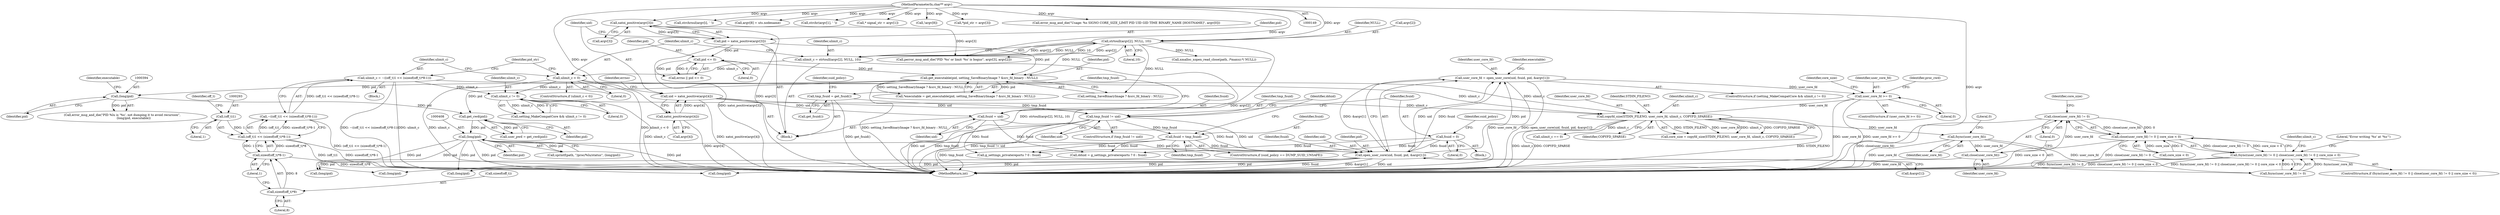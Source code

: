 digraph "0_abrt_8939398b82006ba1fec4ed491339fc075f43fc7c_1@API" {
"1001172" [label="(Call,close(user_core_fd) != 0)"];
"1001173" [label="(Call,close(user_core_fd))"];
"1001168" [label="(Call,fsync(user_core_fd))"];
"1001160" [label="(Call,copyfd_size(STDIN_FILENO, user_core_fd, ulimit_c, COPYFD_SPARSE))"];
"1001153" [label="(Call,user_core_fd >= 0)"];
"1000463" [label="(Call,user_core_fd = open_user_core(uid, fsuid, pid, &argv[1]))"];
"1000465" [label="(Call,open_user_core(uid, fsuid, pid, &argv[1]))"];
"1000428" [label="(Call,tmp_fsuid != uid)"];
"1000420" [label="(Call,tmp_fsuid = get_fsuid())"];
"1000315" [label="(Call,uid = xatoi_positive(argv[4]))"];
"1000317" [label="(Call,xatoi_positive(argv[4]))"];
"1000151" [label="(MethodParameterIn,char** argv)"];
"1000439" [label="(Call,fsuid = tmp_fsuid)"];
"1000432" [label="(Call,fsuid = 0)"];
"1000416" [label="(Call,fsuid = uid)"];
"1000407" [label="(Call,(long)pid)"];
"1000399" [label="(Call,get_cwd(pid))"];
"1000377" [label="(Call,get_executable(pid, setting_SaveBinaryImage ? &src_fd_binary : NULL))"];
"1000308" [label="(Call,pid = xatoi_positive(argv[3]))"];
"1000310" [label="(Call,xatoi_positive(argv[3]))"];
"1000324" [label="(Call,pid <= 0)"];
"1000277" [label="(Call,strtoull(argv[2], NULL, 10))"];
"1000393" [label="(Call,(long)pid)"];
"1000460" [label="(Call,ulimit_c != 0)"];
"1000284" [label="(Call,ulimit_c < 0)"];
"1000275" [label="(Call,ulimit_c = strtoull(argv[2], NULL, 10))"];
"1000288" [label="(Call,ulimit_c = ~((off_t)1 << (sizeof(off_t)*8-1)))"];
"1000290" [label="(Call,~((off_t)1 << (sizeof(off_t)*8-1)))"];
"1000291" [label="(Call,(off_t)1 << (sizeof(off_t)*8-1))"];
"1000292" [label="(Call,(off_t)1)"];
"1000295" [label="(Call,sizeof(off_t)*8-1)"];
"1000296" [label="(Call,sizeof(off_t)*8)"];
"1001171" [label="(Call,close(user_core_fd) != 0 || core_size < 0)"];
"1001166" [label="(Call,fsync(user_core_fd) != 0 || close(user_core_fd) != 0 || core_size < 0)"];
"1000316" [label="(Identifier,uid)"];
"1001175" [label="(Literal,0)"];
"1001160" [label="(Call,copyfd_size(STDIN_FILENO, user_core_fd, ulimit_c, COPYFD_SPARSE))"];
"1000480" [label="(Call,(long)pid)"];
"1000469" [label="(Call,&argv[1])"];
"1001200" [label="(Identifier,ulimit_c)"];
"1000645" [label="(Call,(long)pid)"];
"1000467" [label="(Identifier,fsuid)"];
"1000295" [label="(Call,sizeof(off_t)*8-1)"];
"1000308" [label="(Call,pid = xatoi_positive(argv[3]))"];
"1000458" [label="(Call,setting_MakeCompatCore && ulimit_c != 0)"];
"1000375" [label="(Call,*executable = get_executable(pid, setting_SaveBinaryImage ? &src_fd_binary : NULL))"];
"1001169" [label="(Identifier,user_core_fd)"];
"1000400" [label="(Identifier,pid)"];
"1000326" [label="(Literal,0)"];
"1000288" [label="(Call,ulimit_c = ~((off_t)1 << (sizeof(off_t)*8-1)))"];
"1000395" [label="(Identifier,pid)"];
"1000460" [label="(Call,ulimit_c != 0)"];
"1000453" [label="(Call,g_settings_privatereports ? 0 : fsuid)"];
"1000318" [label="(Call,argv[4])"];
"1000203" [label="(Call,strchrnul(argv[i], ' '))"];
"1000422" [label="(Call,get_fsuid())"];
"1000462" [label="(Literal,0)"];
"1000285" [label="(Identifier,ulimit_c)"];
"1000431" [label="(Block,)"];
"1000281" [label="(Identifier,NULL)"];
"1000277" [label="(Call,strtoull(argv[2], NULL, 10))"];
"1000378" [label="(Identifier,pid)"];
"1000361" [label="(Call,argv[8] = uts.nodename)"];
"1001170" [label="(Literal,0)"];
"1000184" [label="(Call,strchr(argv[1], ' '))"];
"1000396" [label="(Identifier,executable)"];
"1000420" [label="(Call,tmp_fsuid = get_fsuid())"];
"1001162" [label="(Identifier,user_core_fd)"];
"1001164" [label="(Identifier,COPYFD_SPARSE)"];
"1000618" [label="(Call,(long)pid)"];
"1000461" [label="(Identifier,ulimit_c)"];
"1000457" [label="(ControlStructure,if (setting_MakeCompatCore && ulimit_c != 0))"];
"1000278" [label="(Call,argv[2])"];
"1000429" [label="(Identifier,tmp_fsuid)"];
"1001171" [label="(Call,close(user_core_fd) != 0 || core_size < 0)"];
"1000151" [label="(MethodParameterIn,char** argv)"];
"1001165" [label="(ControlStructure,if (fsync(user_core_fd) != 0 || close(user_core_fd) != 0 || core_size < 0))"];
"1001161" [label="(Identifier,STDIN_FILENO)"];
"1000303" [label="(Identifier,pid_str)"];
"1000299" [label="(Literal,8)"];
"1001159" [label="(Identifier,core_size)"];
"1000322" [label="(Call,errno || pid <= 0)"];
"1000317" [label="(Call,xatoi_positive(argv[4]))"];
"1000310" [label="(Call,xatoi_positive(argv[3]))"];
"1000315" [label="(Call,uid = xatoi_positive(argv[4]))"];
"1000421" [label="(Identifier,tmp_fsuid)"];
"1000324" [label="(Call,pid <= 0)"];
"1000296" [label="(Call,sizeof(off_t)*8)"];
"1000451" [label="(Call,dduid = g_settings_privatereports ? 0 : fsuid)"];
"1000466" [label="(Identifier,uid)"];
"1000452" [label="(Identifier,dduid)"];
"1000425" [label="(Identifier,suid_policy)"];
"1000264" [label="(Call,* signal_str = argv[1])"];
"1000393" [label="(Call,(long)pid)"];
"1001163" [label="(Identifier,ulimit_c)"];
"1001177" [label="(Identifier,core_size)"];
"1000464" [label="(Identifier,user_core_fd)"];
"1000309" [label="(Identifier,pid)"];
"1000323" [label="(Identifier,errno)"];
"1000407" [label="(Call,(long)pid)"];
"1000289" [label="(Identifier,ulimit_c)"];
"1000353" [label="(Call,!argv[8])"];
"1000284" [label="(Call,ulimit_c < 0)"];
"1000416" [label="(Call,fsuid = uid)"];
"1000409" [label="(Identifier,pid)"];
"1001167" [label="(Call,fsync(user_core_fd) != 0)"];
"1001166" [label="(Call,fsync(user_core_fd) != 0 || close(user_core_fd) != 0 || core_size < 0)"];
"1001176" [label="(Call,core_size < 0)"];
"1000152" [label="(Block,)"];
"1001168" [label="(Call,fsync(user_core_fd))"];
"1000475" [label="(Identifier,executable)"];
"1001172" [label="(Call,close(user_core_fd) != 0)"];
"1000397" [label="(Call,user_pwd = get_cwd(pid))"];
"1000292" [label="(Call,(off_t)1)"];
"1000463" [label="(Call,user_core_fd = open_user_core(uid, fsuid, pid, &argv[1]))"];
"1000302" [label="(Call,*pid_str = argv[3])"];
"1000283" [label="(ControlStructure,if (ulimit_c < 0))"];
"1000297" [label="(Call,sizeof(off_t))"];
"1000294" [label="(Literal,1)"];
"1000276" [label="(Identifier,ulimit_c)"];
"1000291" [label="(Call,(off_t)1 << (sizeof(off_t)*8-1))"];
"1000439" [label="(Call,fsuid = tmp_fsuid)"];
"1000311" [label="(Call,argv[3])"];
"1000437" [label="(Identifier,suid_policy)"];
"1000465" [label="(Call,open_user_core(uid, fsuid, pid, &argv[1]))"];
"1000433" [label="(Identifier,fsuid)"];
"1000377" [label="(Call,get_executable(pid, setting_SaveBinaryImage ? &src_fd_binary : NULL))"];
"1000391" [label="(Call,error_msg_and_die(\"PID %lu is '%s', not dumping it to avoid recursion\",\n                        (long)pid, executable))"];
"1000325" [label="(Identifier,pid)"];
"1000428" [label="(Call,tmp_fsuid != uid)"];
"1000275" [label="(Call,ulimit_c = strtoull(argv[2], NULL, 10))"];
"1001158" [label="(Call,core_size = copyfd_size(STDIN_FILENO, user_core_fd, ulimit_c, COPYFD_SPARSE))"];
"1000282" [label="(Literal,10)"];
"1000178" [label="(Call,error_msg_and_die(\"Usage: %s SIGNO CORE_SIZE_LIMIT PID UID GID TIME BINARY_NAME [HOSTNAME]\", argv[0]))"];
"1001221" [label="(Call,(long)pid)"];
"1000290" [label="(Call,~((off_t)1 << (sizeof(off_t)*8-1)))"];
"1000404" [label="(Call,sprintf(path, \"/proc/%lu/status\", (long)pid))"];
"1001154" [label="(Identifier,user_core_fd)"];
"1000440" [label="(Identifier,fsuid)"];
"1000328" [label="(Call,perror_msg_and_die(\"PID '%s' or limit '%s' is bogus\", argv[3], argv[2]))"];
"1001231" [label="(Identifier,proc_cwd)"];
"1000379" [label="(Call,setting_SaveBinaryImage ? &src_fd_binary : NULL)"];
"1000468" [label="(Identifier,pid)"];
"1000298" [label="(Identifier,off_t)"];
"1000399" [label="(Call,get_cwd(pid))"];
"1000434" [label="(Literal,0)"];
"1000441" [label="(Identifier,tmp_fsuid)"];
"1001174" [label="(Identifier,user_core_fd)"];
"1000427" [label="(ControlStructure,if (tmp_fsuid != uid))"];
"1000300" [label="(Literal,1)"];
"1000430" [label="(Identifier,uid)"];
"1001152" [label="(ControlStructure,if (user_core_fd >= 0))"];
"1001181" [label="(Literal,\"Error writing '%s' at '%s'\")"];
"1000435" [label="(ControlStructure,if (suid_policy == DUMP_SUID_UNSAFE))"];
"1000287" [label="(Block,)"];
"1000432" [label="(Call,fsuid = 0)"];
"1000417" [label="(Identifier,fsuid)"];
"1001153" [label="(Call,user_core_fd >= 0)"];
"1000286" [label="(Literal,0)"];
"1001199" [label="(Call,ulimit_c == 0)"];
"1001237" [label="(MethodReturn,int)"];
"1000418" [label="(Identifier,uid)"];
"1001173" [label="(Call,close(user_core_fd))"];
"1000412" [label="(Call,xmalloc_xopen_read_close(path, /*maxsz:*/ NULL))"];
"1001155" [label="(Literal,0)"];
"1001172" -> "1001171"  [label="AST: "];
"1001172" -> "1001175"  [label="CFG: "];
"1001173" -> "1001172"  [label="AST: "];
"1001175" -> "1001172"  [label="AST: "];
"1001177" -> "1001172"  [label="CFG: "];
"1001171" -> "1001172"  [label="CFG: "];
"1001172" -> "1001237"  [label="DDG: close(user_core_fd)"];
"1001172" -> "1001171"  [label="DDG: close(user_core_fd)"];
"1001172" -> "1001171"  [label="DDG: 0"];
"1001173" -> "1001172"  [label="DDG: user_core_fd"];
"1001173" -> "1001174"  [label="CFG: "];
"1001174" -> "1001173"  [label="AST: "];
"1001175" -> "1001173"  [label="CFG: "];
"1001173" -> "1001237"  [label="DDG: user_core_fd"];
"1001168" -> "1001173"  [label="DDG: user_core_fd"];
"1001168" -> "1001167"  [label="AST: "];
"1001168" -> "1001169"  [label="CFG: "];
"1001169" -> "1001168"  [label="AST: "];
"1001170" -> "1001168"  [label="CFG: "];
"1001168" -> "1001237"  [label="DDG: user_core_fd"];
"1001168" -> "1001167"  [label="DDG: user_core_fd"];
"1001160" -> "1001168"  [label="DDG: user_core_fd"];
"1001160" -> "1001158"  [label="AST: "];
"1001160" -> "1001164"  [label="CFG: "];
"1001161" -> "1001160"  [label="AST: "];
"1001162" -> "1001160"  [label="AST: "];
"1001163" -> "1001160"  [label="AST: "];
"1001164" -> "1001160"  [label="AST: "];
"1001158" -> "1001160"  [label="CFG: "];
"1001160" -> "1001237"  [label="DDG: ulimit_c"];
"1001160" -> "1001237"  [label="DDG: COPYFD_SPARSE"];
"1001160" -> "1001237"  [label="DDG: STDIN_FILENO"];
"1001160" -> "1001158"  [label="DDG: STDIN_FILENO"];
"1001160" -> "1001158"  [label="DDG: user_core_fd"];
"1001160" -> "1001158"  [label="DDG: ulimit_c"];
"1001160" -> "1001158"  [label="DDG: COPYFD_SPARSE"];
"1001153" -> "1001160"  [label="DDG: user_core_fd"];
"1000460" -> "1001160"  [label="DDG: ulimit_c"];
"1000284" -> "1001160"  [label="DDG: ulimit_c"];
"1000288" -> "1001160"  [label="DDG: ulimit_c"];
"1001160" -> "1001199"  [label="DDG: ulimit_c"];
"1001153" -> "1001152"  [label="AST: "];
"1001153" -> "1001155"  [label="CFG: "];
"1001154" -> "1001153"  [label="AST: "];
"1001155" -> "1001153"  [label="AST: "];
"1001159" -> "1001153"  [label="CFG: "];
"1001231" -> "1001153"  [label="CFG: "];
"1001153" -> "1001237"  [label="DDG: user_core_fd"];
"1001153" -> "1001237"  [label="DDG: user_core_fd >= 0"];
"1000463" -> "1001153"  [label="DDG: user_core_fd"];
"1000463" -> "1000457"  [label="AST: "];
"1000463" -> "1000465"  [label="CFG: "];
"1000464" -> "1000463"  [label="AST: "];
"1000465" -> "1000463"  [label="AST: "];
"1000475" -> "1000463"  [label="CFG: "];
"1000463" -> "1001237"  [label="DDG: open_user_core(uid, fsuid, pid, &argv[1])"];
"1000463" -> "1001237"  [label="DDG: user_core_fd"];
"1000465" -> "1000463"  [label="DDG: uid"];
"1000465" -> "1000463"  [label="DDG: fsuid"];
"1000465" -> "1000463"  [label="DDG: pid"];
"1000465" -> "1000463"  [label="DDG: &argv[1]"];
"1000465" -> "1000469"  [label="CFG: "];
"1000466" -> "1000465"  [label="AST: "];
"1000467" -> "1000465"  [label="AST: "];
"1000468" -> "1000465"  [label="AST: "];
"1000469" -> "1000465"  [label="AST: "];
"1000465" -> "1001237"  [label="DDG: pid"];
"1000465" -> "1001237"  [label="DDG: fsuid"];
"1000465" -> "1001237"  [label="DDG: &argv[1]"];
"1000465" -> "1001237"  [label="DDG: uid"];
"1000428" -> "1000465"  [label="DDG: uid"];
"1000439" -> "1000465"  [label="DDG: fsuid"];
"1000432" -> "1000465"  [label="DDG: fsuid"];
"1000416" -> "1000465"  [label="DDG: fsuid"];
"1000407" -> "1000465"  [label="DDG: pid"];
"1000465" -> "1000480"  [label="DDG: pid"];
"1000465" -> "1000618"  [label="DDG: pid"];
"1000465" -> "1000645"  [label="DDG: pid"];
"1000465" -> "1001221"  [label="DDG: pid"];
"1000428" -> "1000427"  [label="AST: "];
"1000428" -> "1000430"  [label="CFG: "];
"1000429" -> "1000428"  [label="AST: "];
"1000430" -> "1000428"  [label="AST: "];
"1000433" -> "1000428"  [label="CFG: "];
"1000452" -> "1000428"  [label="CFG: "];
"1000428" -> "1001237"  [label="DDG: tmp_fsuid != uid"];
"1000428" -> "1001237"  [label="DDG: uid"];
"1000428" -> "1001237"  [label="DDG: tmp_fsuid"];
"1000420" -> "1000428"  [label="DDG: tmp_fsuid"];
"1000315" -> "1000428"  [label="DDG: uid"];
"1000428" -> "1000439"  [label="DDG: tmp_fsuid"];
"1000420" -> "1000152"  [label="AST: "];
"1000420" -> "1000422"  [label="CFG: "];
"1000421" -> "1000420"  [label="AST: "];
"1000422" -> "1000420"  [label="AST: "];
"1000425" -> "1000420"  [label="CFG: "];
"1000420" -> "1001237"  [label="DDG: get_fsuid()"];
"1000315" -> "1000152"  [label="AST: "];
"1000315" -> "1000317"  [label="CFG: "];
"1000316" -> "1000315"  [label="AST: "];
"1000317" -> "1000315"  [label="AST: "];
"1000323" -> "1000315"  [label="CFG: "];
"1000315" -> "1001237"  [label="DDG: xatoi_positive(argv[4])"];
"1000317" -> "1000315"  [label="DDG: argv[4]"];
"1000315" -> "1000416"  [label="DDG: uid"];
"1000317" -> "1000318"  [label="CFG: "];
"1000318" -> "1000317"  [label="AST: "];
"1000317" -> "1001237"  [label="DDG: argv[4]"];
"1000151" -> "1000317"  [label="DDG: argv"];
"1000151" -> "1000149"  [label="AST: "];
"1000151" -> "1001237"  [label="DDG: argv"];
"1000151" -> "1000178"  [label="DDG: argv"];
"1000151" -> "1000184"  [label="DDG: argv"];
"1000151" -> "1000203"  [label="DDG: argv"];
"1000151" -> "1000264"  [label="DDG: argv"];
"1000151" -> "1000277"  [label="DDG: argv"];
"1000151" -> "1000302"  [label="DDG: argv"];
"1000151" -> "1000310"  [label="DDG: argv"];
"1000151" -> "1000328"  [label="DDG: argv"];
"1000151" -> "1000353"  [label="DDG: argv"];
"1000151" -> "1000361"  [label="DDG: argv"];
"1000439" -> "1000435"  [label="AST: "];
"1000439" -> "1000441"  [label="CFG: "];
"1000440" -> "1000439"  [label="AST: "];
"1000441" -> "1000439"  [label="AST: "];
"1000452" -> "1000439"  [label="CFG: "];
"1000439" -> "1001237"  [label="DDG: tmp_fsuid"];
"1000439" -> "1000451"  [label="DDG: fsuid"];
"1000439" -> "1000453"  [label="DDG: fsuid"];
"1000432" -> "1000431"  [label="AST: "];
"1000432" -> "1000434"  [label="CFG: "];
"1000433" -> "1000432"  [label="AST: "];
"1000434" -> "1000432"  [label="AST: "];
"1000437" -> "1000432"  [label="CFG: "];
"1000432" -> "1000451"  [label="DDG: fsuid"];
"1000432" -> "1000453"  [label="DDG: fsuid"];
"1000416" -> "1000152"  [label="AST: "];
"1000416" -> "1000418"  [label="CFG: "];
"1000417" -> "1000416"  [label="AST: "];
"1000418" -> "1000416"  [label="AST: "];
"1000421" -> "1000416"  [label="CFG: "];
"1000416" -> "1000451"  [label="DDG: fsuid"];
"1000416" -> "1000453"  [label="DDG: fsuid"];
"1000407" -> "1000404"  [label="AST: "];
"1000407" -> "1000409"  [label="CFG: "];
"1000408" -> "1000407"  [label="AST: "];
"1000409" -> "1000407"  [label="AST: "];
"1000404" -> "1000407"  [label="CFG: "];
"1000407" -> "1001237"  [label="DDG: pid"];
"1000407" -> "1000404"  [label="DDG: pid"];
"1000399" -> "1000407"  [label="DDG: pid"];
"1000407" -> "1000480"  [label="DDG: pid"];
"1000407" -> "1000618"  [label="DDG: pid"];
"1000407" -> "1000645"  [label="DDG: pid"];
"1000407" -> "1001221"  [label="DDG: pid"];
"1000399" -> "1000397"  [label="AST: "];
"1000399" -> "1000400"  [label="CFG: "];
"1000400" -> "1000399"  [label="AST: "];
"1000397" -> "1000399"  [label="CFG: "];
"1000399" -> "1000397"  [label="DDG: pid"];
"1000377" -> "1000399"  [label="DDG: pid"];
"1000393" -> "1000399"  [label="DDG: pid"];
"1000377" -> "1000375"  [label="AST: "];
"1000377" -> "1000379"  [label="CFG: "];
"1000378" -> "1000377"  [label="AST: "];
"1000379" -> "1000377"  [label="AST: "];
"1000375" -> "1000377"  [label="CFG: "];
"1000377" -> "1001237"  [label="DDG: setting_SaveBinaryImage ? &src_fd_binary : NULL"];
"1000377" -> "1000375"  [label="DDG: pid"];
"1000377" -> "1000375"  [label="DDG: setting_SaveBinaryImage ? &src_fd_binary : NULL"];
"1000308" -> "1000377"  [label="DDG: pid"];
"1000324" -> "1000377"  [label="DDG: pid"];
"1000277" -> "1000377"  [label="DDG: NULL"];
"1000377" -> "1000393"  [label="DDG: pid"];
"1000308" -> "1000152"  [label="AST: "];
"1000308" -> "1000310"  [label="CFG: "];
"1000309" -> "1000308"  [label="AST: "];
"1000310" -> "1000308"  [label="AST: "];
"1000316" -> "1000308"  [label="CFG: "];
"1000308" -> "1001237"  [label="DDG: xatoi_positive(argv[3])"];
"1000310" -> "1000308"  [label="DDG: argv[3]"];
"1000308" -> "1000324"  [label="DDG: pid"];
"1000310" -> "1000311"  [label="CFG: "];
"1000311" -> "1000310"  [label="AST: "];
"1000310" -> "1001237"  [label="DDG: argv[3]"];
"1000310" -> "1000328"  [label="DDG: argv[3]"];
"1000324" -> "1000322"  [label="AST: "];
"1000324" -> "1000326"  [label="CFG: "];
"1000325" -> "1000324"  [label="AST: "];
"1000326" -> "1000324"  [label="AST: "];
"1000322" -> "1000324"  [label="CFG: "];
"1000324" -> "1000322"  [label="DDG: pid"];
"1000324" -> "1000322"  [label="DDG: 0"];
"1000277" -> "1000275"  [label="AST: "];
"1000277" -> "1000282"  [label="CFG: "];
"1000278" -> "1000277"  [label="AST: "];
"1000281" -> "1000277"  [label="AST: "];
"1000282" -> "1000277"  [label="AST: "];
"1000275" -> "1000277"  [label="CFG: "];
"1000277" -> "1001237"  [label="DDG: argv[2]"];
"1000277" -> "1000275"  [label="DDG: argv[2]"];
"1000277" -> "1000275"  [label="DDG: NULL"];
"1000277" -> "1000275"  [label="DDG: 10"];
"1000277" -> "1000328"  [label="DDG: argv[2]"];
"1000277" -> "1000379"  [label="DDG: NULL"];
"1000277" -> "1000412"  [label="DDG: NULL"];
"1000393" -> "1000391"  [label="AST: "];
"1000393" -> "1000395"  [label="CFG: "];
"1000394" -> "1000393"  [label="AST: "];
"1000395" -> "1000393"  [label="AST: "];
"1000396" -> "1000393"  [label="CFG: "];
"1000393" -> "1000391"  [label="DDG: pid"];
"1000460" -> "1000458"  [label="AST: "];
"1000460" -> "1000462"  [label="CFG: "];
"1000461" -> "1000460"  [label="AST: "];
"1000462" -> "1000460"  [label="AST: "];
"1000458" -> "1000460"  [label="CFG: "];
"1000460" -> "1001237"  [label="DDG: ulimit_c"];
"1000460" -> "1000458"  [label="DDG: ulimit_c"];
"1000460" -> "1000458"  [label="DDG: 0"];
"1000284" -> "1000460"  [label="DDG: ulimit_c"];
"1000288" -> "1000460"  [label="DDG: ulimit_c"];
"1000284" -> "1000283"  [label="AST: "];
"1000284" -> "1000286"  [label="CFG: "];
"1000285" -> "1000284"  [label="AST: "];
"1000286" -> "1000284"  [label="AST: "];
"1000289" -> "1000284"  [label="CFG: "];
"1000303" -> "1000284"  [label="CFG: "];
"1000284" -> "1001237"  [label="DDG: ulimit_c"];
"1000284" -> "1001237"  [label="DDG: ulimit_c < 0"];
"1000275" -> "1000284"  [label="DDG: ulimit_c"];
"1000275" -> "1000152"  [label="AST: "];
"1000276" -> "1000275"  [label="AST: "];
"1000285" -> "1000275"  [label="CFG: "];
"1000275" -> "1001237"  [label="DDG: strtoull(argv[2], NULL, 10)"];
"1000288" -> "1000287"  [label="AST: "];
"1000288" -> "1000290"  [label="CFG: "];
"1000289" -> "1000288"  [label="AST: "];
"1000290" -> "1000288"  [label="AST: "];
"1000303" -> "1000288"  [label="CFG: "];
"1000288" -> "1001237"  [label="DDG: ~((off_t)1 << (sizeof(off_t)*8-1))"];
"1000288" -> "1001237"  [label="DDG: ulimit_c"];
"1000290" -> "1000288"  [label="DDG: (off_t)1 << (sizeof(off_t)*8-1)"];
"1000290" -> "1000291"  [label="CFG: "];
"1000291" -> "1000290"  [label="AST: "];
"1000290" -> "1001237"  [label="DDG: (off_t)1 << (sizeof(off_t)*8-1)"];
"1000291" -> "1000290"  [label="DDG: (off_t)1"];
"1000291" -> "1000290"  [label="DDG: sizeof(off_t)*8-1"];
"1000291" -> "1000295"  [label="CFG: "];
"1000292" -> "1000291"  [label="AST: "];
"1000295" -> "1000291"  [label="AST: "];
"1000291" -> "1001237"  [label="DDG: (off_t)1"];
"1000291" -> "1001237"  [label="DDG: sizeof(off_t)*8-1"];
"1000292" -> "1000291"  [label="DDG: 1"];
"1000295" -> "1000291"  [label="DDG: sizeof(off_t)*8"];
"1000295" -> "1000291"  [label="DDG: 1"];
"1000292" -> "1000294"  [label="CFG: "];
"1000293" -> "1000292"  [label="AST: "];
"1000294" -> "1000292"  [label="AST: "];
"1000298" -> "1000292"  [label="CFG: "];
"1000295" -> "1000300"  [label="CFG: "];
"1000296" -> "1000295"  [label="AST: "];
"1000300" -> "1000295"  [label="AST: "];
"1000295" -> "1001237"  [label="DDG: sizeof(off_t)*8"];
"1000296" -> "1000295"  [label="DDG: 8"];
"1000296" -> "1000299"  [label="CFG: "];
"1000297" -> "1000296"  [label="AST: "];
"1000299" -> "1000296"  [label="AST: "];
"1000300" -> "1000296"  [label="CFG: "];
"1001171" -> "1001166"  [label="AST: "];
"1001171" -> "1001176"  [label="CFG: "];
"1001176" -> "1001171"  [label="AST: "];
"1001166" -> "1001171"  [label="CFG: "];
"1001171" -> "1001237"  [label="DDG: core_size < 0"];
"1001171" -> "1001237"  [label="DDG: close(user_core_fd) != 0"];
"1001171" -> "1001166"  [label="DDG: close(user_core_fd) != 0"];
"1001171" -> "1001166"  [label="DDG: core_size < 0"];
"1001176" -> "1001171"  [label="DDG: core_size"];
"1001176" -> "1001171"  [label="DDG: 0"];
"1001166" -> "1001165"  [label="AST: "];
"1001166" -> "1001167"  [label="CFG: "];
"1001167" -> "1001166"  [label="AST: "];
"1001181" -> "1001166"  [label="CFG: "];
"1001200" -> "1001166"  [label="CFG: "];
"1001166" -> "1001237"  [label="DDG: fsync(user_core_fd) != 0 || close(user_core_fd) != 0 || core_size < 0"];
"1001166" -> "1001237"  [label="DDG: fsync(user_core_fd) != 0"];
"1001166" -> "1001237"  [label="DDG: close(user_core_fd) != 0 || core_size < 0"];
"1001167" -> "1001166"  [label="DDG: fsync(user_core_fd)"];
"1001167" -> "1001166"  [label="DDG: 0"];
}
